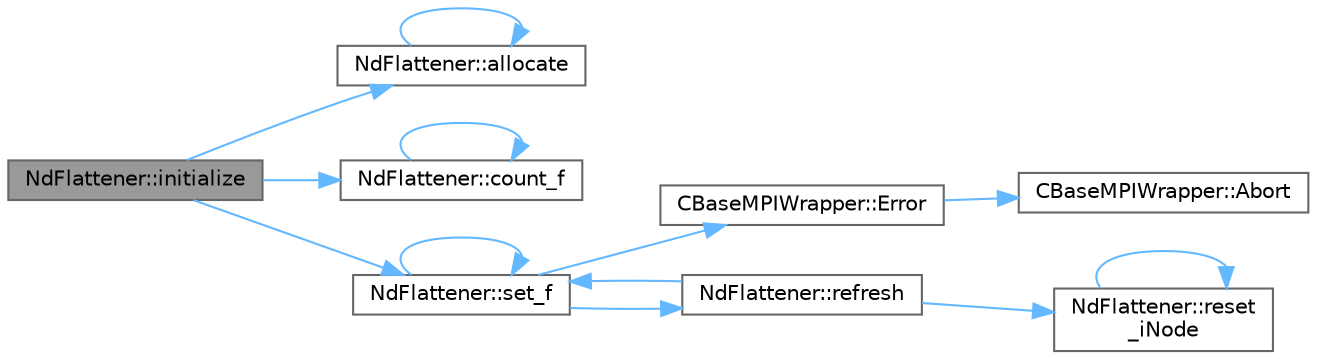 digraph "NdFlattener::initialize"
{
 // LATEX_PDF_SIZE
  bgcolor="transparent";
  edge [fontname=Helvetica,fontsize=10,labelfontname=Helvetica,labelfontsize=10];
  node [fontname=Helvetica,fontsize=10,shape=box,height=0.2,width=0.4];
  rankdir="LR";
  Node1 [id="Node000001",label="NdFlattener::initialize",height=0.2,width=0.4,color="gray40", fillcolor="grey60", style="filled", fontcolor="black",tooltip="Initialize from a 'recursive function'."];
  Node1 -> Node2 [id="edge1_Node000001_Node000002",color="steelblue1",style="solid",tooltip=" "];
  Node2 [id="Node000002",label="NdFlattener::allocate",height=0.2,width=0.4,color="grey40", fillcolor="white", style="filled",URL="$classNdFlattener.html#a5b98791c321c5c1764fb90669c0c308c",tooltip="Allocate the indices array after nNodes has been determined."];
  Node2 -> Node2 [id="edge2_Node000002_Node000002",color="steelblue1",style="solid",tooltip=" "];
  Node1 -> Node3 [id="edge3_Node000001_Node000003",color="steelblue1",style="solid",tooltip=" "];
  Node3 [id="Node000003",label="NdFlattener::count_f",height=0.2,width=0.4,color="grey40", fillcolor="white", style="filled",URL="$classNdFlattener.html#ad3c91197f3c783a2a2414fd13cb03e76",tooltip="Determine the space required for reading the 'recursive function'."];
  Node3 -> Node3 [id="edge4_Node000003_Node000003",color="steelblue1",style="solid",tooltip=" "];
  Node1 -> Node4 [id="edge5_Node000001_Node000004",color="steelblue1",style="solid",tooltip=" "];
  Node4 [id="Node000004",label="NdFlattener::set_f",height=0.2,width=0.4,color="grey40", fillcolor="white", style="filled",URL="$classNdFlattener.html#ad882e93febb58a65eeb1fd93ca2d816a",tooltip="Read the 'recursive function' into the allocated arrays."];
  Node4 -> Node5 [id="edge6_Node000004_Node000005",color="steelblue1",style="solid",tooltip=" "];
  Node5 [id="Node000005",label="CBaseMPIWrapper::Error",height=0.2,width=0.4,color="grey40", fillcolor="white", style="filled",URL="$classCBaseMPIWrapper.html#a04457c47629bda56704e6a8804833eeb",tooltip=" "];
  Node5 -> Node6 [id="edge7_Node000005_Node000006",color="steelblue1",style="solid",tooltip=" "];
  Node6 [id="Node000006",label="CBaseMPIWrapper::Abort",height=0.2,width=0.4,color="grey40", fillcolor="white", style="filled",URL="$classCBaseMPIWrapper.html#af7297d861dca86b45cf561b6ab642e8f",tooltip=" "];
  Node4 -> Node7 [id="edge8_Node000004_Node000007",color="steelblue1",style="solid",tooltip=" "];
  Node7 [id="Node000007",label="NdFlattener::refresh",height=0.2,width=0.4,color="grey40", fillcolor="white", style="filled",URL="$classNdFlattener.html#a25b47f23e8abfc8da0ab09b95468d307",tooltip="Refresh the data according to the 'recursive function'."];
  Node7 -> Node8 [id="edge9_Node000007_Node000008",color="steelblue1",style="solid",tooltip=" "];
  Node8 [id="Node000008",label="NdFlattener::reset\l_iNode",height=0.2,width=0.4,color="grey40", fillcolor="white", style="filled",URL="$classNdFlattener.html#ad7512182cddd2acf3faea22dfb63dd27",tooltip="Set iNode to 0 in all layers."];
  Node8 -> Node8 [id="edge10_Node000008_Node000008",color="steelblue1",style="solid",tooltip=" "];
  Node7 -> Node4 [id="edge11_Node000007_Node000004",color="steelblue1",style="solid",tooltip=" "];
  Node4 -> Node4 [id="edge12_Node000004_Node000004",color="steelblue1",style="solid",tooltip=" "];
}
